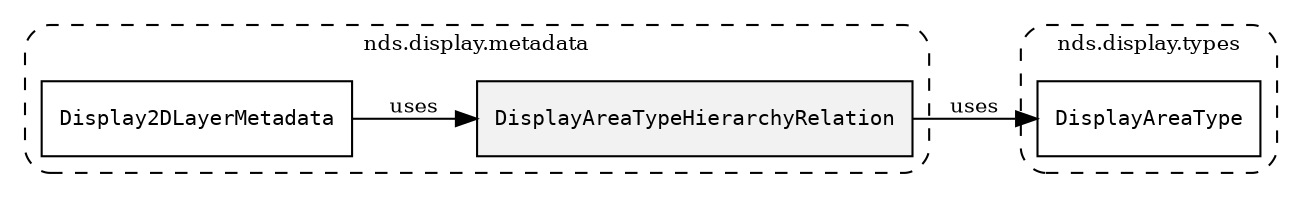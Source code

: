 /**
 * This dot file creates symbol collaboration diagram for DisplayAreaTypeHierarchyRelation.
 */
digraph ZSERIO
{
    node [shape=box, fontsize=10];
    rankdir="LR";
    fontsize=10;
    tooltip="DisplayAreaTypeHierarchyRelation collaboration diagram";

    subgraph "cluster_nds.display.metadata"
    {
        style="dashed, rounded";
        label="nds.display.metadata";
        tooltip="Package nds.display.metadata";
        href="../../../content/packages/nds.display.metadata.html#Package-nds-display-metadata";
        target="_parent";

        "DisplayAreaTypeHierarchyRelation" [style="filled", fillcolor="#0000000D", target="_parent", label=<<font face="monospace"><table align="center" border="0" cellspacing="0" cellpadding="0"><tr><td href="../../../content/packages/nds.display.metadata.html#Structure-DisplayAreaTypeHierarchyRelation" title="Structure defined in nds.display.metadata">DisplayAreaTypeHierarchyRelation</td></tr></table></font>>];
        "Display2DLayerMetadata" [target="_parent", label=<<font face="monospace"><table align="center" border="0" cellspacing="0" cellpadding="0"><tr><td href="../../../content/packages/nds.display.metadata.html#Structure-Display2DLayerMetadata" title="Structure defined in nds.display.metadata">Display2DLayerMetadata</td></tr></table></font>>];
    }

    subgraph "cluster_nds.display.types"
    {
        style="dashed, rounded";
        label="nds.display.types";
        tooltip="Package nds.display.types";
        href="../../../content/packages/nds.display.types.html#Package-nds-display-types";
        target="_parent";

        "DisplayAreaType" [target="_parent", label=<<font face="monospace"><table align="center" border="0" cellspacing="0" cellpadding="0"><tr><td href="../../../content/packages/nds.display.types.html#Enum-DisplayAreaType" title="Enum defined in nds.display.types">DisplayAreaType</td></tr></table></font>>];
    }

    "DisplayAreaTypeHierarchyRelation" -> "DisplayAreaType" [label="uses", fontsize=10];
    "Display2DLayerMetadata" -> "DisplayAreaTypeHierarchyRelation" [label="uses", fontsize=10];
}
